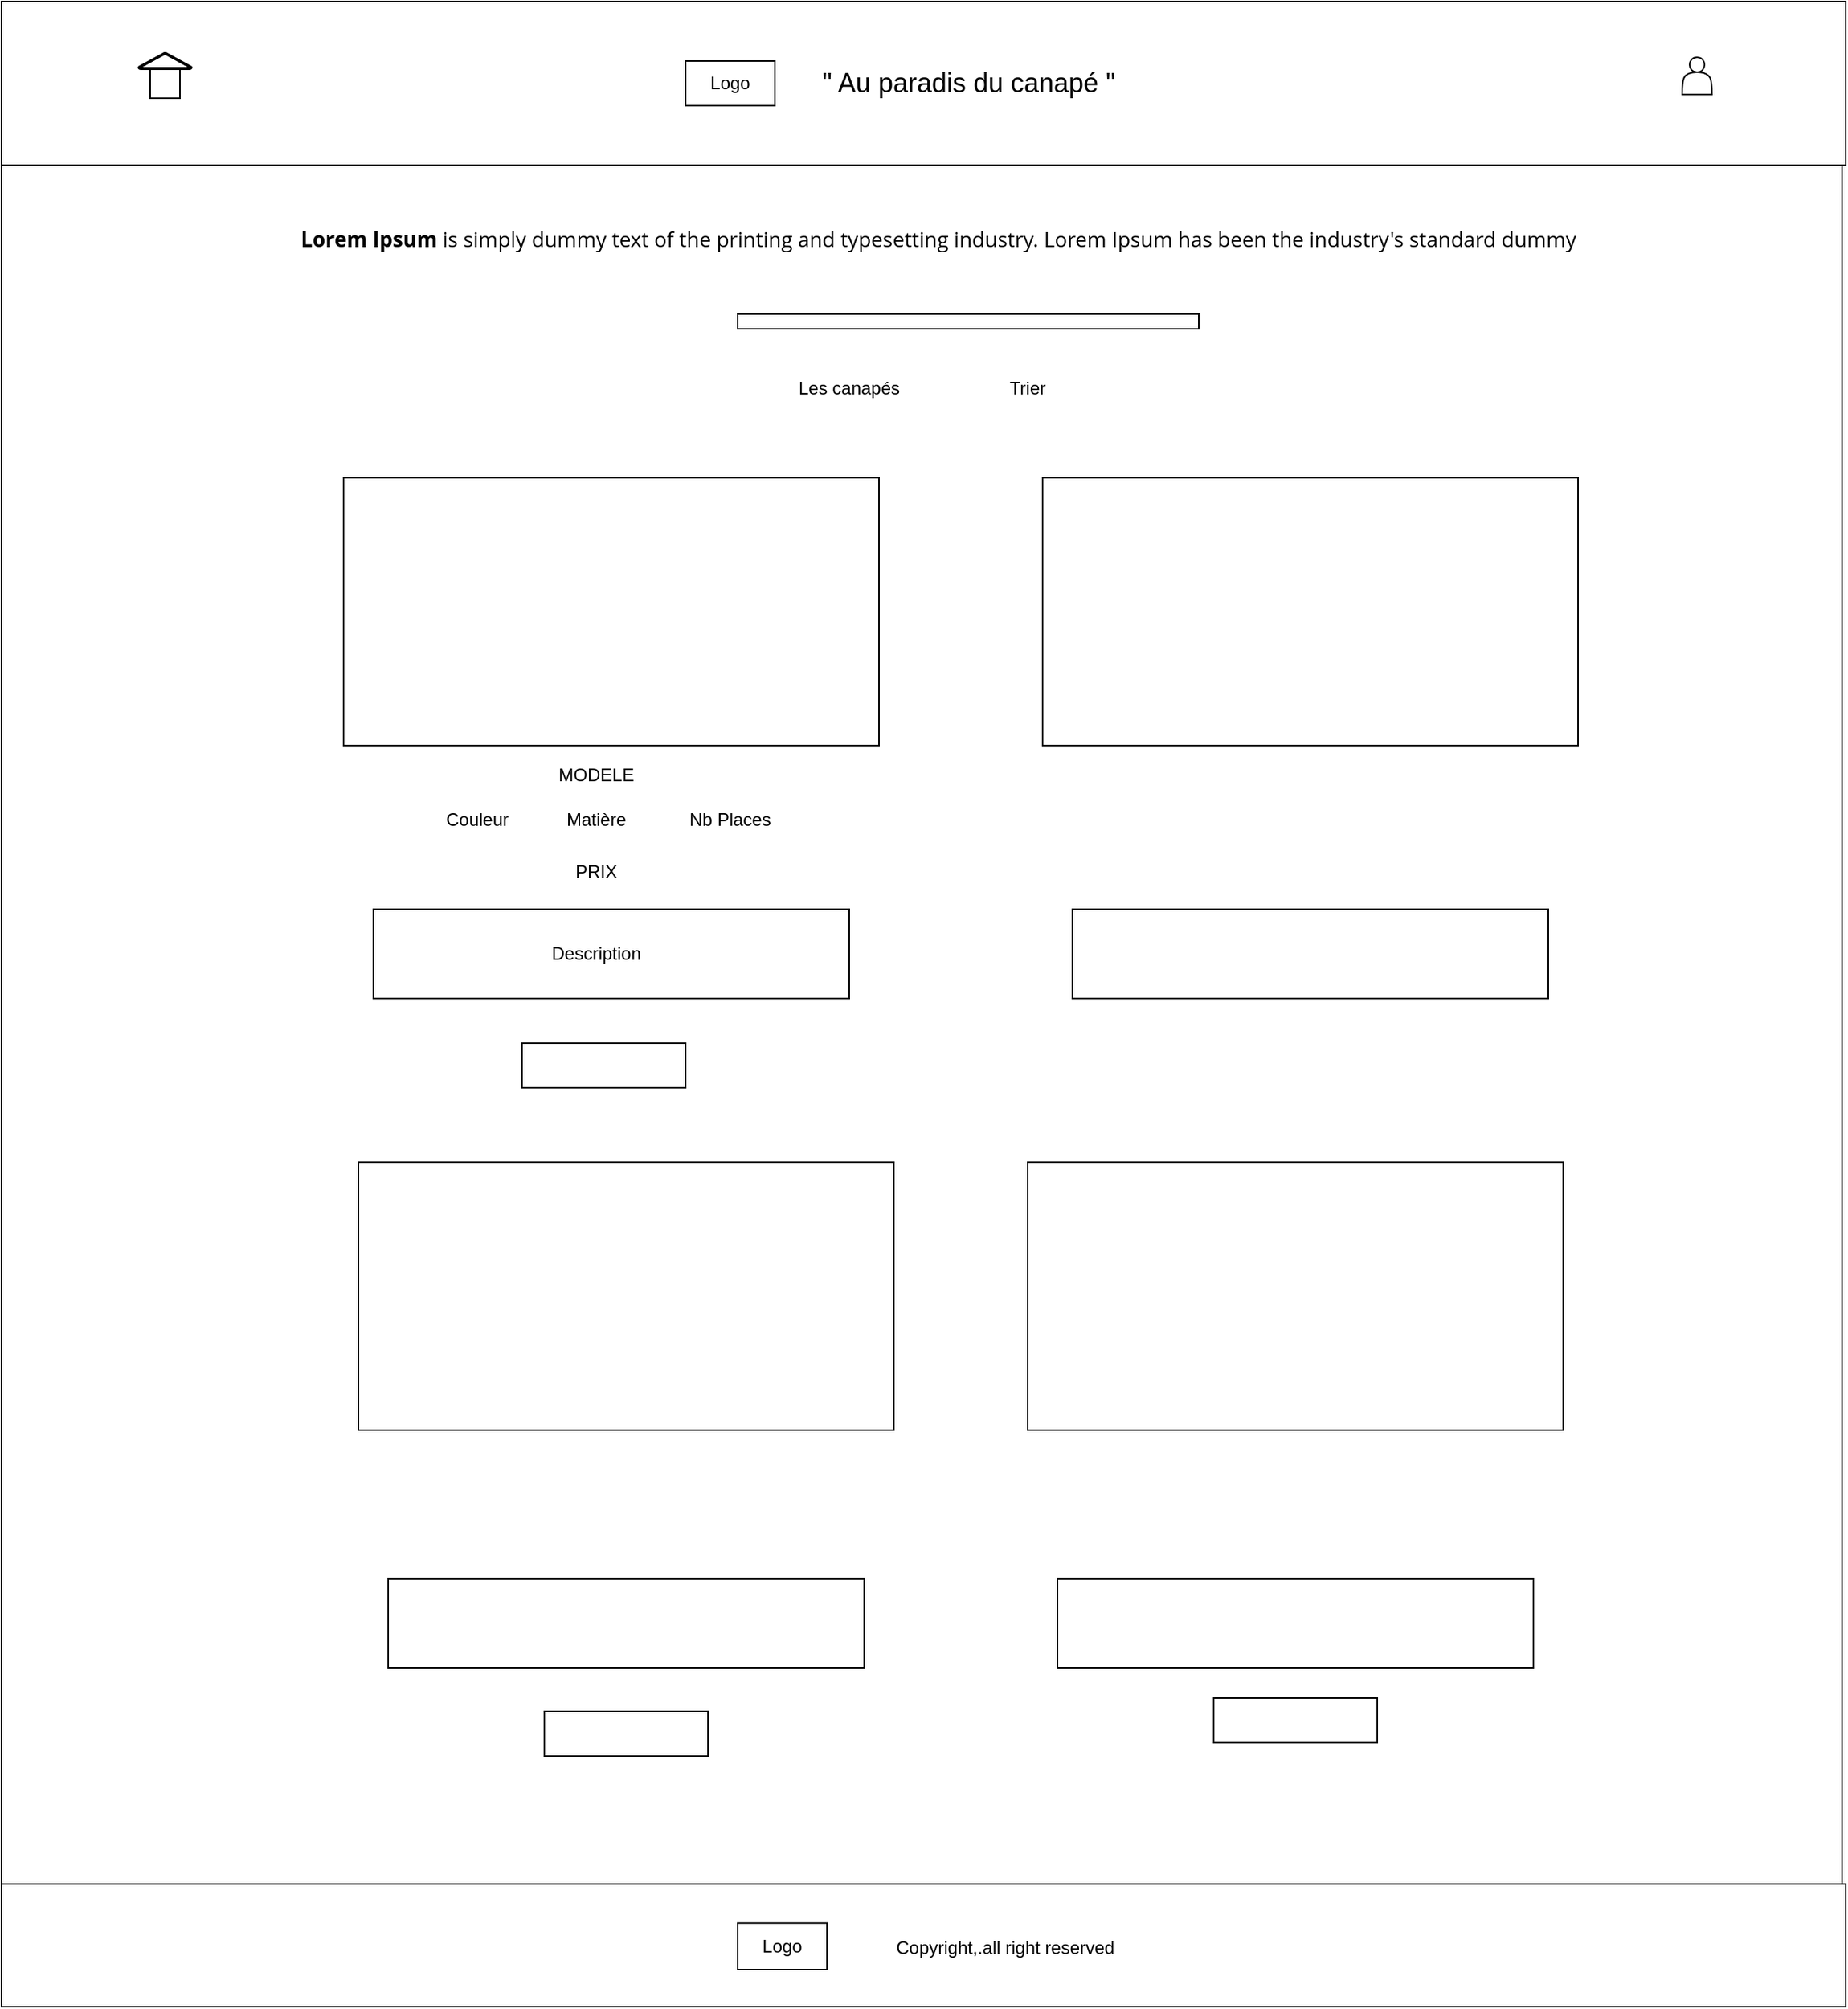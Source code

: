 <mxfile version="14.9.7" type="google"><diagram id="eDIgBYNShWceOJAsqXbj" name="Page-1"><mxGraphModel dx="2858" dy="2258" grid="1" gridSize="10" guides="1" tooltips="1" connect="1" arrows="1" fold="1" page="1" pageScale="1" pageWidth="827" pageHeight="1169" math="0" shadow="0"><root><mxCell id="0"/><mxCell id="1" parent="0"/><mxCell id="sRSb_4Pn4FP7hldKNx8d-1" value="" style="rounded=0;whiteSpace=wrap;html=1;" vertex="1" parent="1"><mxGeometry x="-400" y="-10" width="1240" height="110" as="geometry"/></mxCell><mxCell id="sRSb_4Pn4FP7hldKNx8d-2" value="&lt;font style=&quot;font-size: 18px&quot;&gt;&quot; Au paradis du canapé &quot;&lt;/font&gt;" style="text;html=1;strokeColor=none;fillColor=none;align=center;verticalAlign=middle;whiteSpace=wrap;rounded=0;" vertex="1" parent="1"><mxGeometry x="132.5" y="32.5" width="235" height="25" as="geometry"/></mxCell><mxCell id="sRSb_4Pn4FP7hldKNx8d-4" value="" style="whiteSpace=wrap;html=1;aspect=fixed;" vertex="1" parent="1"><mxGeometry x="-300" y="35" width="20" height="20" as="geometry"/></mxCell><mxCell id="sRSb_4Pn4FP7hldKNx8d-7" value="" style="strokeWidth=2;html=1;shape=mxgraph.flowchart.extract_or_measurement;whiteSpace=wrap;" vertex="1" parent="1"><mxGeometry x="-307.5" y="25" width="35" height="10" as="geometry"/></mxCell><mxCell id="sRSb_4Pn4FP7hldKNx8d-8" value="" style="shape=actor;whiteSpace=wrap;html=1;" vertex="1" parent="1"><mxGeometry x="730" y="27.5" width="20" height="25" as="geometry"/></mxCell><mxCell id="sRSb_4Pn4FP7hldKNx8d-13" value="LOGO" style="rounded=0;whiteSpace=wrap;html=1;" vertex="1" parent="1"><mxGeometry x="-10" y="1281.25" width="70" height="30" as="geometry"/></mxCell><mxCell id="sRSb_4Pn4FP7hldKNx8d-14" value="" style="whiteSpace=wrap;html=1;aspect=fixed;" vertex="1" parent="1"><mxGeometry x="-400" y="100" width="1237.5" height="1237.5" as="geometry"/></mxCell><mxCell id="sRSb_4Pn4FP7hldKNx8d-16" value="" style="rounded=0;whiteSpace=wrap;html=1;" vertex="1" parent="1"><mxGeometry x="-400" y="1255" width="1240" height="82.5" as="geometry"/></mxCell><mxCell id="sRSb_4Pn4FP7hldKNx8d-17" value="Logo" style="rounded=0;whiteSpace=wrap;html=1;" vertex="1" parent="1"><mxGeometry x="95" y="1281.25" width="60" height="31.25" as="geometry"/></mxCell><mxCell id="sRSb_4Pn4FP7hldKNx8d-18" value="Copyright,.all right reserved" style="text;html=1;strokeColor=none;fillColor=none;align=center;verticalAlign=middle;whiteSpace=wrap;rounded=0;" vertex="1" parent="1"><mxGeometry x="190" y="1282.5" width="170" height="30" as="geometry"/></mxCell><mxCell id="sRSb_4Pn4FP7hldKNx8d-21" value="&lt;strong style=&quot;margin: 0px ; padding: 0px ; font-family: &amp;#34;open sans&amp;#34; , &amp;#34;arial&amp;#34; , sans-serif ; font-size: 14px ; text-align: justify ; background-color: rgb(255 , 255 , 255)&quot;&gt;Lorem Ipsum&lt;/strong&gt;&lt;span style=&quot;font-family: &amp;#34;open sans&amp;#34; , &amp;#34;arial&amp;#34; , sans-serif ; font-size: 14px ; text-align: justify ; background-color: rgb(255 , 255 , 255)&quot;&gt;&amp;nbsp;is simply dummy text of the printing and typesetting industry. Lorem Ipsum has been the industry's standard dummy&lt;/span&gt;" style="text;html=1;strokeColor=none;fillColor=none;align=center;verticalAlign=middle;whiteSpace=wrap;rounded=0;" vertex="1" parent="1"><mxGeometry x="-280" y="140" width="1020" height="20" as="geometry"/></mxCell><mxCell id="sRSb_4Pn4FP7hldKNx8d-22" value="" style="rounded=0;whiteSpace=wrap;html=1;" vertex="1" parent="1"><mxGeometry x="95" y="200" width="310" height="10" as="geometry"/></mxCell><mxCell id="sRSb_4Pn4FP7hldKNx8d-24" value="" style="rounded=0;whiteSpace=wrap;html=1;" vertex="1" parent="1"><mxGeometry x="-170" y="310" width="360" height="180" as="geometry"/></mxCell><mxCell id="sRSb_4Pn4FP7hldKNx8d-25" value="Photo" style="text;html=1;strokeColor=none;fillColor=none;align=center;verticalAlign=middle;whiteSpace=wrap;rounded=0;" vertex="1" parent="1"><mxGeometry x="-20" y="390" width="40" height="20" as="geometry"/></mxCell><mxCell id="sRSb_4Pn4FP7hldKNx8d-26" value="" style="rounded=0;whiteSpace=wrap;html=1;" vertex="1" parent="1"><mxGeometry x="-150" y="600" width="320" height="60" as="geometry"/></mxCell><mxCell id="sRSb_4Pn4FP7hldKNx8d-28" value="MODELE" style="text;html=1;strokeColor=none;fillColor=none;align=center;verticalAlign=middle;whiteSpace=wrap;rounded=0;" vertex="1" parent="1"><mxGeometry x="-20" y="500" width="40" height="20" as="geometry"/></mxCell><mxCell id="sRSb_4Pn4FP7hldKNx8d-29" value="Matière" style="text;html=1;strokeColor=none;fillColor=none;align=center;verticalAlign=middle;whiteSpace=wrap;rounded=0;" vertex="1" parent="1"><mxGeometry x="-20" y="530" width="40" height="20" as="geometry"/></mxCell><mxCell id="sRSb_4Pn4FP7hldKNx8d-30" value="PRIX" style="text;html=1;strokeColor=none;fillColor=none;align=center;verticalAlign=middle;whiteSpace=wrap;rounded=0;" vertex="1" parent="1"><mxGeometry x="-20" y="564.5" width="40" height="20" as="geometry"/></mxCell><mxCell id="sRSb_4Pn4FP7hldKNx8d-31" value="Couleur" style="text;html=1;strokeColor=none;fillColor=none;align=center;verticalAlign=middle;whiteSpace=wrap;rounded=0;" vertex="1" parent="1"><mxGeometry x="-100" y="530" width="40" height="20" as="geometry"/></mxCell><mxCell id="sRSb_4Pn4FP7hldKNx8d-32" value="Nb Places" style="text;html=1;strokeColor=none;fillColor=none;align=center;verticalAlign=middle;whiteSpace=wrap;rounded=0;" vertex="1" parent="1"><mxGeometry x="60" y="530" width="60" height="20" as="geometry"/></mxCell><mxCell id="sRSb_4Pn4FP7hldKNx8d-33" value="Description" style="text;html=1;strokeColor=none;fillColor=none;align=center;verticalAlign=middle;whiteSpace=wrap;rounded=0;" vertex="1" parent="1"><mxGeometry x="-20" y="620" width="40" height="20" as="geometry"/></mxCell><mxCell id="sRSb_4Pn4FP7hldKNx8d-34" value="Ajouter au panier" style="rounded=0;whiteSpace=wrap;html=1;" vertex="1" parent="1"><mxGeometry x="-50" y="690" width="110" height="30" as="geometry"/></mxCell><mxCell id="sRSb_4Pn4FP7hldKNx8d-37" value="" style="rounded=0;whiteSpace=wrap;html=1;" vertex="1" parent="1"><mxGeometry x="-170" y="310" width="360" height="180" as="geometry"/></mxCell><mxCell id="sRSb_4Pn4FP7hldKNx8d-43" value="Logo" style="rounded=0;whiteSpace=wrap;html=1;" vertex="1" parent="1"><mxGeometry x="60" y="30" width="60" height="30" as="geometry"/></mxCell><mxCell id="sRSb_4Pn4FP7hldKNx8d-44" value="" style="rounded=0;whiteSpace=wrap;html=1;" vertex="1" parent="1"><mxGeometry x="-50" y="690" width="110" height="30" as="geometry"/></mxCell><mxCell id="sRSb_4Pn4FP7hldKNx8d-45" value="" style="rounded=0;whiteSpace=wrap;html=1;" vertex="1" parent="1"><mxGeometry x="-35" y="1139" width="110" height="30" as="geometry"/></mxCell><mxCell id="sRSb_4Pn4FP7hldKNx8d-46" value="" style="rounded=0;whiteSpace=wrap;html=1;" vertex="1" parent="1"><mxGeometry x="310" y="1050" width="320" height="60" as="geometry"/></mxCell><mxCell id="sRSb_4Pn4FP7hldKNx8d-47" value="" style="rounded=0;whiteSpace=wrap;html=1;" vertex="1" parent="1"><mxGeometry x="-140" y="1050" width="320" height="60" as="geometry"/></mxCell><mxCell id="sRSb_4Pn4FP7hldKNx8d-48" value="" style="rounded=0;whiteSpace=wrap;html=1;" vertex="1" parent="1"><mxGeometry x="320" y="600" width="320" height="60" as="geometry"/></mxCell><mxCell id="sRSb_4Pn4FP7hldKNx8d-49" value="" style="rounded=0;whiteSpace=wrap;html=1;" vertex="1" parent="1"><mxGeometry x="290" y="770" width="360" height="180" as="geometry"/></mxCell><mxCell id="sRSb_4Pn4FP7hldKNx8d-50" value="" style="rounded=0;whiteSpace=wrap;html=1;" vertex="1" parent="1"><mxGeometry x="-160" y="770" width="360" height="180" as="geometry"/></mxCell><mxCell id="sRSb_4Pn4FP7hldKNx8d-51" value="" style="rounded=0;whiteSpace=wrap;html=1;" vertex="1" parent="1"><mxGeometry x="300" y="310" width="360" height="180" as="geometry"/></mxCell><mxCell id="sRSb_4Pn4FP7hldKNx8d-52" value="" style="rounded=0;whiteSpace=wrap;html=1;" vertex="1" parent="1"><mxGeometry x="415" y="1130" width="110" height="30" as="geometry"/></mxCell><mxCell id="sRSb_4Pn4FP7hldKNx8d-55" value="Les canapés" style="text;html=1;strokeColor=none;fillColor=none;align=center;verticalAlign=middle;whiteSpace=wrap;rounded=0;" vertex="1" parent="1"><mxGeometry x="110" y="230" width="120" height="40" as="geometry"/></mxCell><mxCell id="sRSb_4Pn4FP7hldKNx8d-56" value="Trier" style="text;html=1;strokeColor=none;fillColor=none;align=center;verticalAlign=middle;whiteSpace=wrap;rounded=0;" vertex="1" parent="1"><mxGeometry x="270" y="240" width="40" height="20" as="geometry"/></mxCell></root></mxGraphModel></diagram></mxfile>